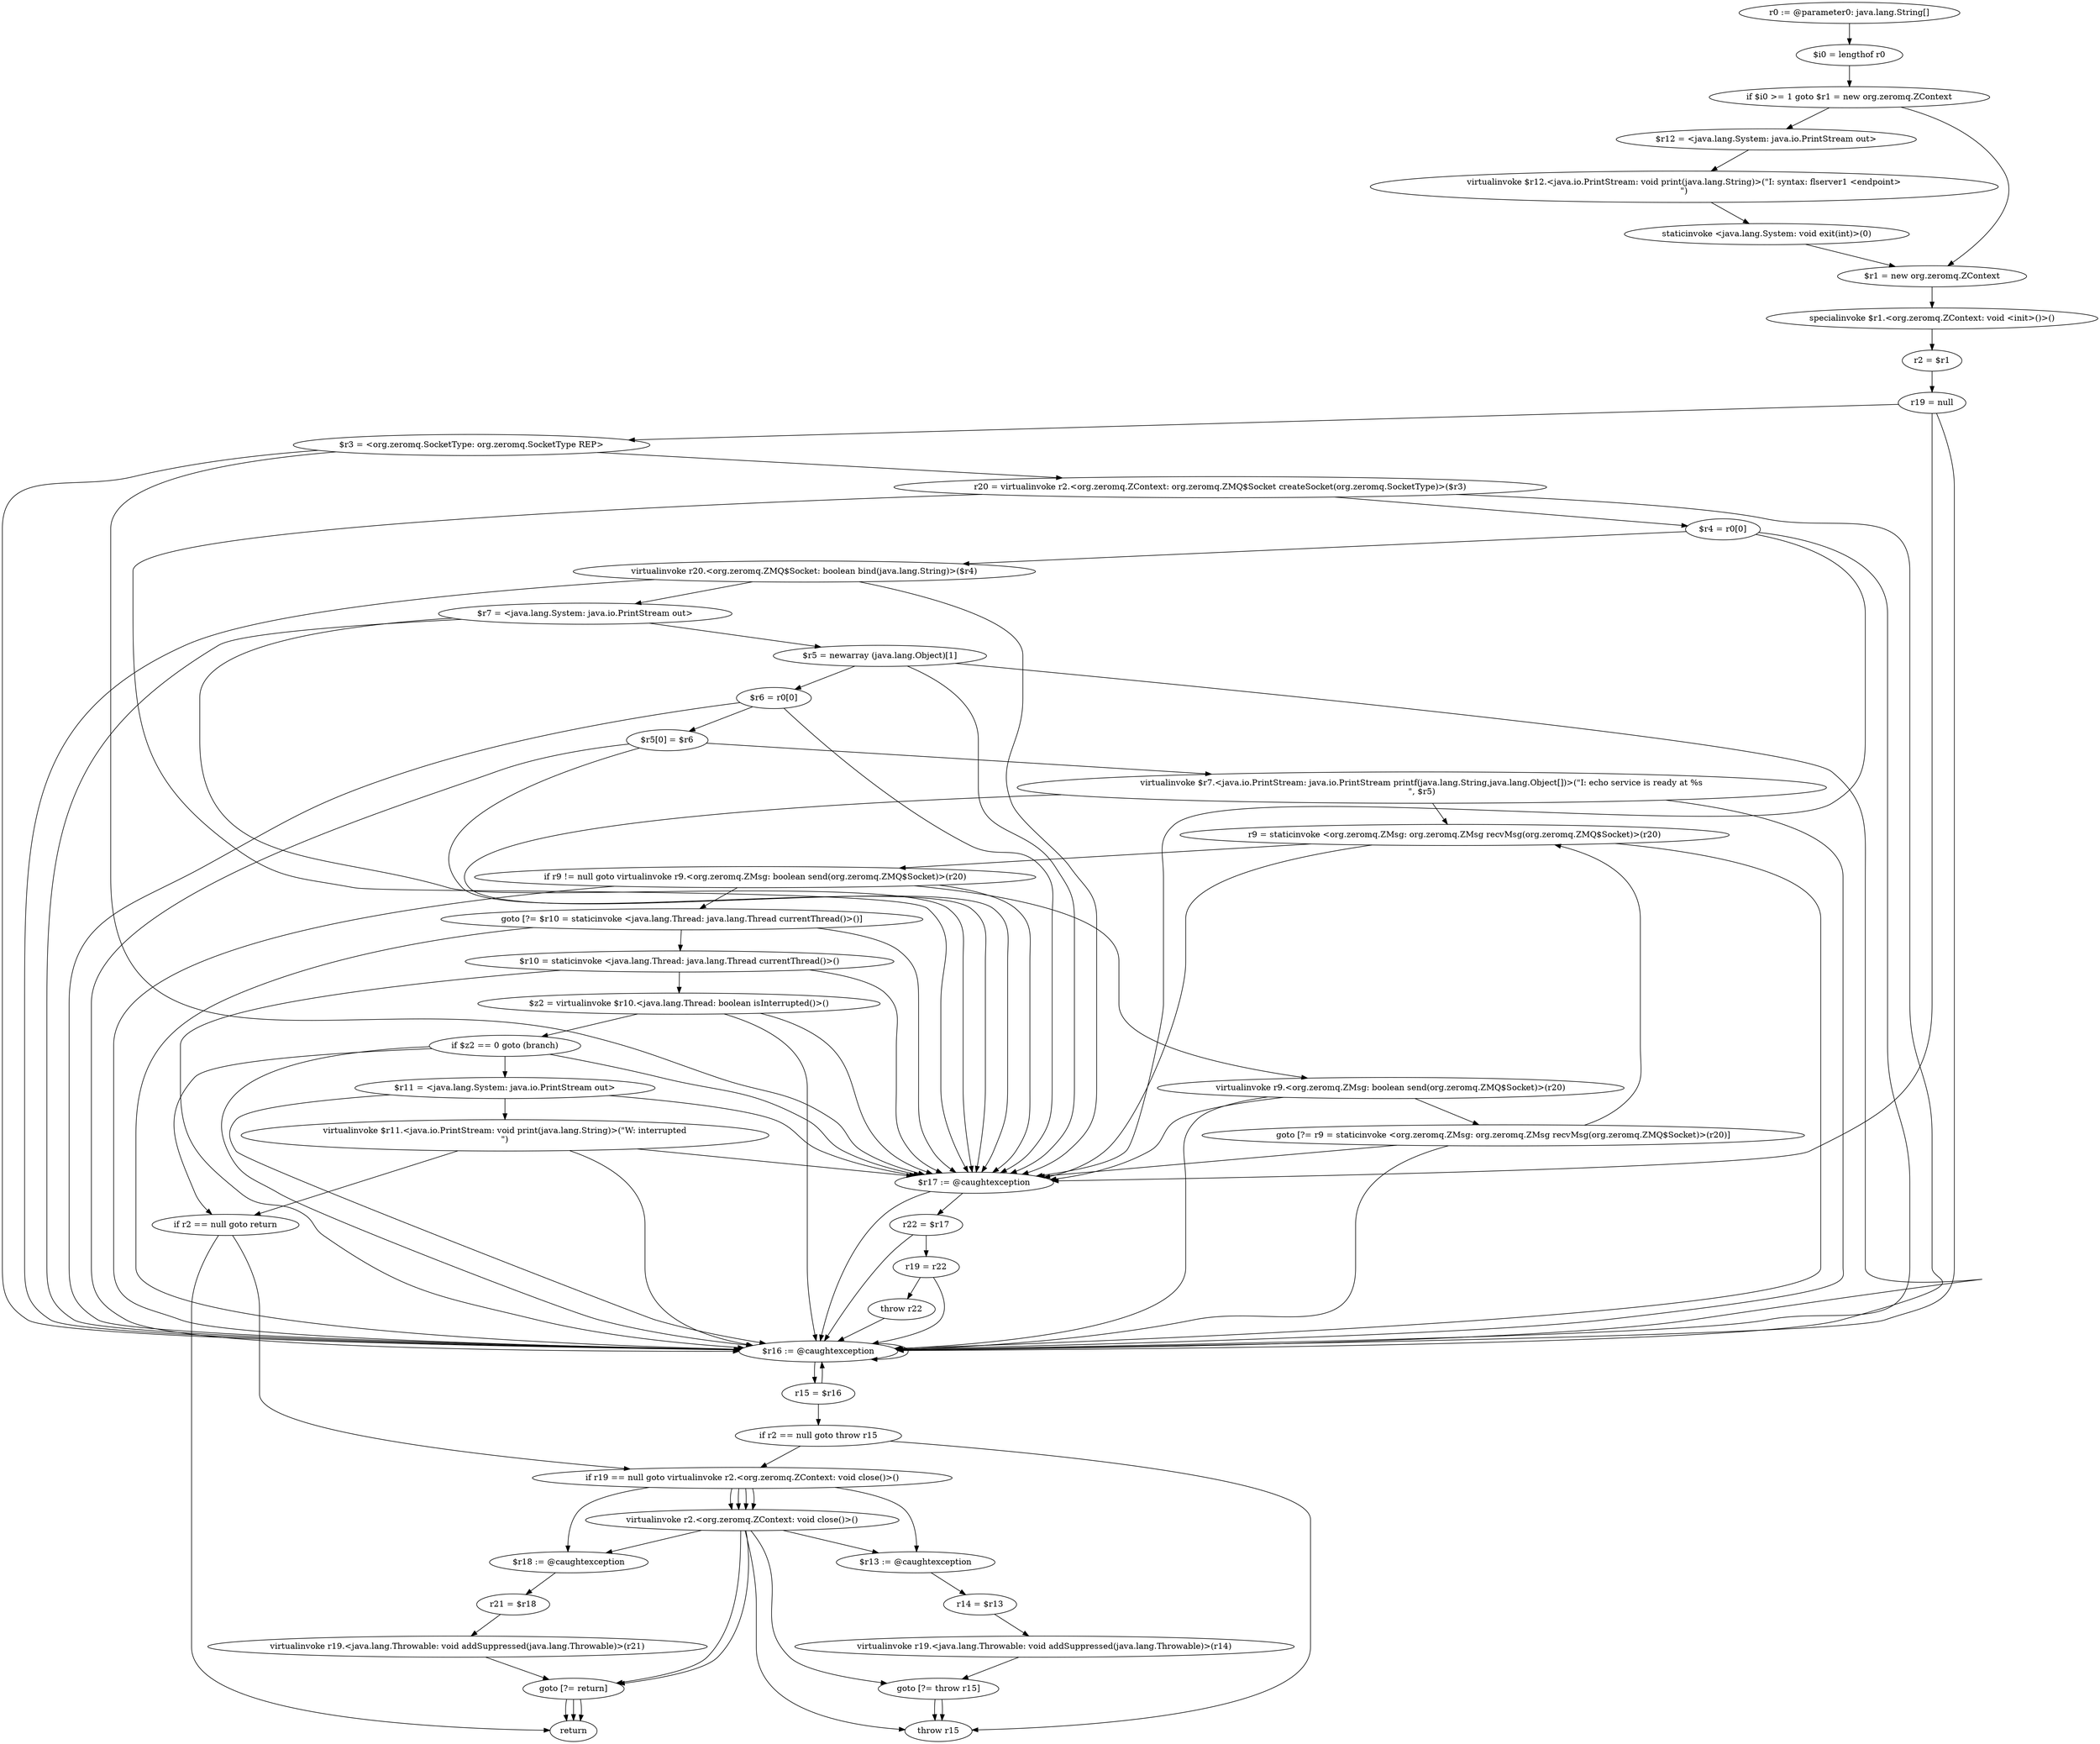 digraph "unitGraph" {
    "r0 := @parameter0: java.lang.String[]"
    "$i0 = lengthof r0"
    "if $i0 >= 1 goto $r1 = new org.zeromq.ZContext"
    "$r12 = <java.lang.System: java.io.PrintStream out>"
    "virtualinvoke $r12.<java.io.PrintStream: void print(java.lang.String)>(\"I: syntax: flserver1 <endpoint>\n\")"
    "staticinvoke <java.lang.System: void exit(int)>(0)"
    "$r1 = new org.zeromq.ZContext"
    "specialinvoke $r1.<org.zeromq.ZContext: void <init>()>()"
    "r2 = $r1"
    "r19 = null"
    "$r3 = <org.zeromq.SocketType: org.zeromq.SocketType REP>"
    "r20 = virtualinvoke r2.<org.zeromq.ZContext: org.zeromq.ZMQ$Socket createSocket(org.zeromq.SocketType)>($r3)"
    "$r4 = r0[0]"
    "virtualinvoke r20.<org.zeromq.ZMQ$Socket: boolean bind(java.lang.String)>($r4)"
    "$r7 = <java.lang.System: java.io.PrintStream out>"
    "$r5 = newarray (java.lang.Object)[1]"
    "$r6 = r0[0]"
    "$r5[0] = $r6"
    "virtualinvoke $r7.<java.io.PrintStream: java.io.PrintStream printf(java.lang.String,java.lang.Object[])>(\"I: echo service is ready at %s\n\", $r5)"
    "r9 = staticinvoke <org.zeromq.ZMsg: org.zeromq.ZMsg recvMsg(org.zeromq.ZMQ$Socket)>(r20)"
    "if r9 != null goto virtualinvoke r9.<org.zeromq.ZMsg: boolean send(org.zeromq.ZMQ$Socket)>(r20)"
    "goto [?= $r10 = staticinvoke <java.lang.Thread: java.lang.Thread currentThread()>()]"
    "virtualinvoke r9.<org.zeromq.ZMsg: boolean send(org.zeromq.ZMQ$Socket)>(r20)"
    "goto [?= r9 = staticinvoke <org.zeromq.ZMsg: org.zeromq.ZMsg recvMsg(org.zeromq.ZMQ$Socket)>(r20)]"
    "$r10 = staticinvoke <java.lang.Thread: java.lang.Thread currentThread()>()"
    "$z2 = virtualinvoke $r10.<java.lang.Thread: boolean isInterrupted()>()"
    "if $z2 == 0 goto (branch)"
    "$r11 = <java.lang.System: java.io.PrintStream out>"
    "virtualinvoke $r11.<java.io.PrintStream: void print(java.lang.String)>(\"W: interrupted\n\")"
    "if r2 == null goto return"
    "if r19 == null goto virtualinvoke r2.<org.zeromq.ZContext: void close()>()"
    "virtualinvoke r2.<org.zeromq.ZContext: void close()>()"
    "goto [?= return]"
    "$r18 := @caughtexception"
    "r21 = $r18"
    "virtualinvoke r19.<java.lang.Throwable: void addSuppressed(java.lang.Throwable)>(r21)"
    "$r17 := @caughtexception"
    "r22 = $r17"
    "r19 = r22"
    "throw r22"
    "$r16 := @caughtexception"
    "r15 = $r16"
    "if r2 == null goto throw r15"
    "goto [?= throw r15]"
    "$r13 := @caughtexception"
    "r14 = $r13"
    "virtualinvoke r19.<java.lang.Throwable: void addSuppressed(java.lang.Throwable)>(r14)"
    "throw r15"
    "return"
    "r0 := @parameter0: java.lang.String[]"->"$i0 = lengthof r0";
    "$i0 = lengthof r0"->"if $i0 >= 1 goto $r1 = new org.zeromq.ZContext";
    "if $i0 >= 1 goto $r1 = new org.zeromq.ZContext"->"$r12 = <java.lang.System: java.io.PrintStream out>";
    "if $i0 >= 1 goto $r1 = new org.zeromq.ZContext"->"$r1 = new org.zeromq.ZContext";
    "$r12 = <java.lang.System: java.io.PrintStream out>"->"virtualinvoke $r12.<java.io.PrintStream: void print(java.lang.String)>(\"I: syntax: flserver1 <endpoint>\n\")";
    "virtualinvoke $r12.<java.io.PrintStream: void print(java.lang.String)>(\"I: syntax: flserver1 <endpoint>\n\")"->"staticinvoke <java.lang.System: void exit(int)>(0)";
    "staticinvoke <java.lang.System: void exit(int)>(0)"->"$r1 = new org.zeromq.ZContext";
    "$r1 = new org.zeromq.ZContext"->"specialinvoke $r1.<org.zeromq.ZContext: void <init>()>()";
    "specialinvoke $r1.<org.zeromq.ZContext: void <init>()>()"->"r2 = $r1";
    "r2 = $r1"->"r19 = null";
    "r19 = null"->"$r17 := @caughtexception";
    "r19 = null"->"$r16 := @caughtexception";
    "r19 = null"->"$r3 = <org.zeromq.SocketType: org.zeromq.SocketType REP>";
    "$r3 = <org.zeromq.SocketType: org.zeromq.SocketType REP>"->"$r17 := @caughtexception";
    "$r3 = <org.zeromq.SocketType: org.zeromq.SocketType REP>"->"$r16 := @caughtexception";
    "$r3 = <org.zeromq.SocketType: org.zeromq.SocketType REP>"->"r20 = virtualinvoke r2.<org.zeromq.ZContext: org.zeromq.ZMQ$Socket createSocket(org.zeromq.SocketType)>($r3)";
    "r20 = virtualinvoke r2.<org.zeromq.ZContext: org.zeromq.ZMQ$Socket createSocket(org.zeromq.SocketType)>($r3)"->"$r17 := @caughtexception";
    "r20 = virtualinvoke r2.<org.zeromq.ZContext: org.zeromq.ZMQ$Socket createSocket(org.zeromq.SocketType)>($r3)"->"$r16 := @caughtexception";
    "r20 = virtualinvoke r2.<org.zeromq.ZContext: org.zeromq.ZMQ$Socket createSocket(org.zeromq.SocketType)>($r3)"->"$r4 = r0[0]";
    "$r4 = r0[0]"->"$r17 := @caughtexception";
    "$r4 = r0[0]"->"$r16 := @caughtexception";
    "$r4 = r0[0]"->"virtualinvoke r20.<org.zeromq.ZMQ$Socket: boolean bind(java.lang.String)>($r4)";
    "virtualinvoke r20.<org.zeromq.ZMQ$Socket: boolean bind(java.lang.String)>($r4)"->"$r17 := @caughtexception";
    "virtualinvoke r20.<org.zeromq.ZMQ$Socket: boolean bind(java.lang.String)>($r4)"->"$r16 := @caughtexception";
    "virtualinvoke r20.<org.zeromq.ZMQ$Socket: boolean bind(java.lang.String)>($r4)"->"$r7 = <java.lang.System: java.io.PrintStream out>";
    "$r7 = <java.lang.System: java.io.PrintStream out>"->"$r17 := @caughtexception";
    "$r7 = <java.lang.System: java.io.PrintStream out>"->"$r16 := @caughtexception";
    "$r7 = <java.lang.System: java.io.PrintStream out>"->"$r5 = newarray (java.lang.Object)[1]";
    "$r5 = newarray (java.lang.Object)[1]"->"$r17 := @caughtexception";
    "$r5 = newarray (java.lang.Object)[1]"->"$r16 := @caughtexception";
    "$r5 = newarray (java.lang.Object)[1]"->"$r6 = r0[0]";
    "$r6 = r0[0]"->"$r17 := @caughtexception";
    "$r6 = r0[0]"->"$r16 := @caughtexception";
    "$r6 = r0[0]"->"$r5[0] = $r6";
    "$r5[0] = $r6"->"$r17 := @caughtexception";
    "$r5[0] = $r6"->"$r16 := @caughtexception";
    "$r5[0] = $r6"->"virtualinvoke $r7.<java.io.PrintStream: java.io.PrintStream printf(java.lang.String,java.lang.Object[])>(\"I: echo service is ready at %s\n\", $r5)";
    "virtualinvoke $r7.<java.io.PrintStream: java.io.PrintStream printf(java.lang.String,java.lang.Object[])>(\"I: echo service is ready at %s\n\", $r5)"->"$r17 := @caughtexception";
    "virtualinvoke $r7.<java.io.PrintStream: java.io.PrintStream printf(java.lang.String,java.lang.Object[])>(\"I: echo service is ready at %s\n\", $r5)"->"$r16 := @caughtexception";
    "virtualinvoke $r7.<java.io.PrintStream: java.io.PrintStream printf(java.lang.String,java.lang.Object[])>(\"I: echo service is ready at %s\n\", $r5)"->"r9 = staticinvoke <org.zeromq.ZMsg: org.zeromq.ZMsg recvMsg(org.zeromq.ZMQ$Socket)>(r20)";
    "r9 = staticinvoke <org.zeromq.ZMsg: org.zeromq.ZMsg recvMsg(org.zeromq.ZMQ$Socket)>(r20)"->"$r17 := @caughtexception";
    "r9 = staticinvoke <org.zeromq.ZMsg: org.zeromq.ZMsg recvMsg(org.zeromq.ZMQ$Socket)>(r20)"->"$r16 := @caughtexception";
    "r9 = staticinvoke <org.zeromq.ZMsg: org.zeromq.ZMsg recvMsg(org.zeromq.ZMQ$Socket)>(r20)"->"if r9 != null goto virtualinvoke r9.<org.zeromq.ZMsg: boolean send(org.zeromq.ZMQ$Socket)>(r20)";
    "if r9 != null goto virtualinvoke r9.<org.zeromq.ZMsg: boolean send(org.zeromq.ZMQ$Socket)>(r20)"->"goto [?= $r10 = staticinvoke <java.lang.Thread: java.lang.Thread currentThread()>()]";
    "if r9 != null goto virtualinvoke r9.<org.zeromq.ZMsg: boolean send(org.zeromq.ZMQ$Socket)>(r20)"->"virtualinvoke r9.<org.zeromq.ZMsg: boolean send(org.zeromq.ZMQ$Socket)>(r20)";
    "if r9 != null goto virtualinvoke r9.<org.zeromq.ZMsg: boolean send(org.zeromq.ZMQ$Socket)>(r20)"->"$r17 := @caughtexception";
    "if r9 != null goto virtualinvoke r9.<org.zeromq.ZMsg: boolean send(org.zeromq.ZMQ$Socket)>(r20)"->"$r16 := @caughtexception";
    "goto [?= $r10 = staticinvoke <java.lang.Thread: java.lang.Thread currentThread()>()]"->"$r17 := @caughtexception";
    "goto [?= $r10 = staticinvoke <java.lang.Thread: java.lang.Thread currentThread()>()]"->"$r16 := @caughtexception";
    "goto [?= $r10 = staticinvoke <java.lang.Thread: java.lang.Thread currentThread()>()]"->"$r10 = staticinvoke <java.lang.Thread: java.lang.Thread currentThread()>()";
    "virtualinvoke r9.<org.zeromq.ZMsg: boolean send(org.zeromq.ZMQ$Socket)>(r20)"->"$r17 := @caughtexception";
    "virtualinvoke r9.<org.zeromq.ZMsg: boolean send(org.zeromq.ZMQ$Socket)>(r20)"->"$r16 := @caughtexception";
    "virtualinvoke r9.<org.zeromq.ZMsg: boolean send(org.zeromq.ZMQ$Socket)>(r20)"->"goto [?= r9 = staticinvoke <org.zeromq.ZMsg: org.zeromq.ZMsg recvMsg(org.zeromq.ZMQ$Socket)>(r20)]";
    "goto [?= r9 = staticinvoke <org.zeromq.ZMsg: org.zeromq.ZMsg recvMsg(org.zeromq.ZMQ$Socket)>(r20)]"->"$r17 := @caughtexception";
    "goto [?= r9 = staticinvoke <org.zeromq.ZMsg: org.zeromq.ZMsg recvMsg(org.zeromq.ZMQ$Socket)>(r20)]"->"$r16 := @caughtexception";
    "goto [?= r9 = staticinvoke <org.zeromq.ZMsg: org.zeromq.ZMsg recvMsg(org.zeromq.ZMQ$Socket)>(r20)]"->"r9 = staticinvoke <org.zeromq.ZMsg: org.zeromq.ZMsg recvMsg(org.zeromq.ZMQ$Socket)>(r20)";
    "$r10 = staticinvoke <java.lang.Thread: java.lang.Thread currentThread()>()"->"$r17 := @caughtexception";
    "$r10 = staticinvoke <java.lang.Thread: java.lang.Thread currentThread()>()"->"$r16 := @caughtexception";
    "$r10 = staticinvoke <java.lang.Thread: java.lang.Thread currentThread()>()"->"$z2 = virtualinvoke $r10.<java.lang.Thread: boolean isInterrupted()>()";
    "$z2 = virtualinvoke $r10.<java.lang.Thread: boolean isInterrupted()>()"->"$r17 := @caughtexception";
    "$z2 = virtualinvoke $r10.<java.lang.Thread: boolean isInterrupted()>()"->"$r16 := @caughtexception";
    "$z2 = virtualinvoke $r10.<java.lang.Thread: boolean isInterrupted()>()"->"if $z2 == 0 goto (branch)";
    "if $z2 == 0 goto (branch)"->"$r11 = <java.lang.System: java.io.PrintStream out>";
    "if $z2 == 0 goto (branch)"->"if r2 == null goto return";
    "if $z2 == 0 goto (branch)"->"$r17 := @caughtexception";
    "if $z2 == 0 goto (branch)"->"$r16 := @caughtexception";
    "$r11 = <java.lang.System: java.io.PrintStream out>"->"$r17 := @caughtexception";
    "$r11 = <java.lang.System: java.io.PrintStream out>"->"$r16 := @caughtexception";
    "$r11 = <java.lang.System: java.io.PrintStream out>"->"virtualinvoke $r11.<java.io.PrintStream: void print(java.lang.String)>(\"W: interrupted\n\")";
    "virtualinvoke $r11.<java.io.PrintStream: void print(java.lang.String)>(\"W: interrupted\n\")"->"$r17 := @caughtexception";
    "virtualinvoke $r11.<java.io.PrintStream: void print(java.lang.String)>(\"W: interrupted\n\")"->"$r16 := @caughtexception";
    "virtualinvoke $r11.<java.io.PrintStream: void print(java.lang.String)>(\"W: interrupted\n\")"->"if r2 == null goto return";
    "if r2 == null goto return"->"if r19 == null goto virtualinvoke r2.<org.zeromq.ZContext: void close()>()";
    "if r2 == null goto return"->"return";
    "if r19 == null goto virtualinvoke r2.<org.zeromq.ZContext: void close()>()"->"virtualinvoke r2.<org.zeromq.ZContext: void close()>()";
    "if r19 == null goto virtualinvoke r2.<org.zeromq.ZContext: void close()>()"->"virtualinvoke r2.<org.zeromq.ZContext: void close()>()";
    "if r19 == null goto virtualinvoke r2.<org.zeromq.ZContext: void close()>()"->"$r18 := @caughtexception";
    "virtualinvoke r2.<org.zeromq.ZContext: void close()>()"->"goto [?= return]";
    "virtualinvoke r2.<org.zeromq.ZContext: void close()>()"->"$r18 := @caughtexception";
    "goto [?= return]"->"return";
    "$r18 := @caughtexception"->"r21 = $r18";
    "r21 = $r18"->"virtualinvoke r19.<java.lang.Throwable: void addSuppressed(java.lang.Throwable)>(r21)";
    "virtualinvoke r19.<java.lang.Throwable: void addSuppressed(java.lang.Throwable)>(r21)"->"goto [?= return]";
    "goto [?= return]"->"return";
    "virtualinvoke r2.<org.zeromq.ZContext: void close()>()"->"goto [?= return]";
    "goto [?= return]"->"return";
    "$r17 := @caughtexception"->"r22 = $r17";
    "$r17 := @caughtexception"->"$r16 := @caughtexception";
    "r22 = $r17"->"r19 = r22";
    "r22 = $r17"->"$r16 := @caughtexception";
    "r19 = r22"->"throw r22";
    "r19 = r22"->"$r16 := @caughtexception";
    "throw r22"->"$r16 := @caughtexception";
    "$r16 := @caughtexception"->"r15 = $r16";
    "$r16 := @caughtexception"->"$r16 := @caughtexception";
    "r15 = $r16"->"if r2 == null goto throw r15";
    "r15 = $r16"->"$r16 := @caughtexception";
    "if r2 == null goto throw r15"->"if r19 == null goto virtualinvoke r2.<org.zeromq.ZContext: void close()>()";
    "if r2 == null goto throw r15"->"throw r15";
    "if r19 == null goto virtualinvoke r2.<org.zeromq.ZContext: void close()>()"->"virtualinvoke r2.<org.zeromq.ZContext: void close()>()";
    "if r19 == null goto virtualinvoke r2.<org.zeromq.ZContext: void close()>()"->"virtualinvoke r2.<org.zeromq.ZContext: void close()>()";
    "if r19 == null goto virtualinvoke r2.<org.zeromq.ZContext: void close()>()"->"$r13 := @caughtexception";
    "virtualinvoke r2.<org.zeromq.ZContext: void close()>()"->"goto [?= throw r15]";
    "virtualinvoke r2.<org.zeromq.ZContext: void close()>()"->"$r13 := @caughtexception";
    "goto [?= throw r15]"->"throw r15";
    "$r13 := @caughtexception"->"r14 = $r13";
    "r14 = $r13"->"virtualinvoke r19.<java.lang.Throwable: void addSuppressed(java.lang.Throwable)>(r14)";
    "virtualinvoke r19.<java.lang.Throwable: void addSuppressed(java.lang.Throwable)>(r14)"->"goto [?= throw r15]";
    "goto [?= throw r15]"->"throw r15";
    "virtualinvoke r2.<org.zeromq.ZContext: void close()>()"->"throw r15";
}
